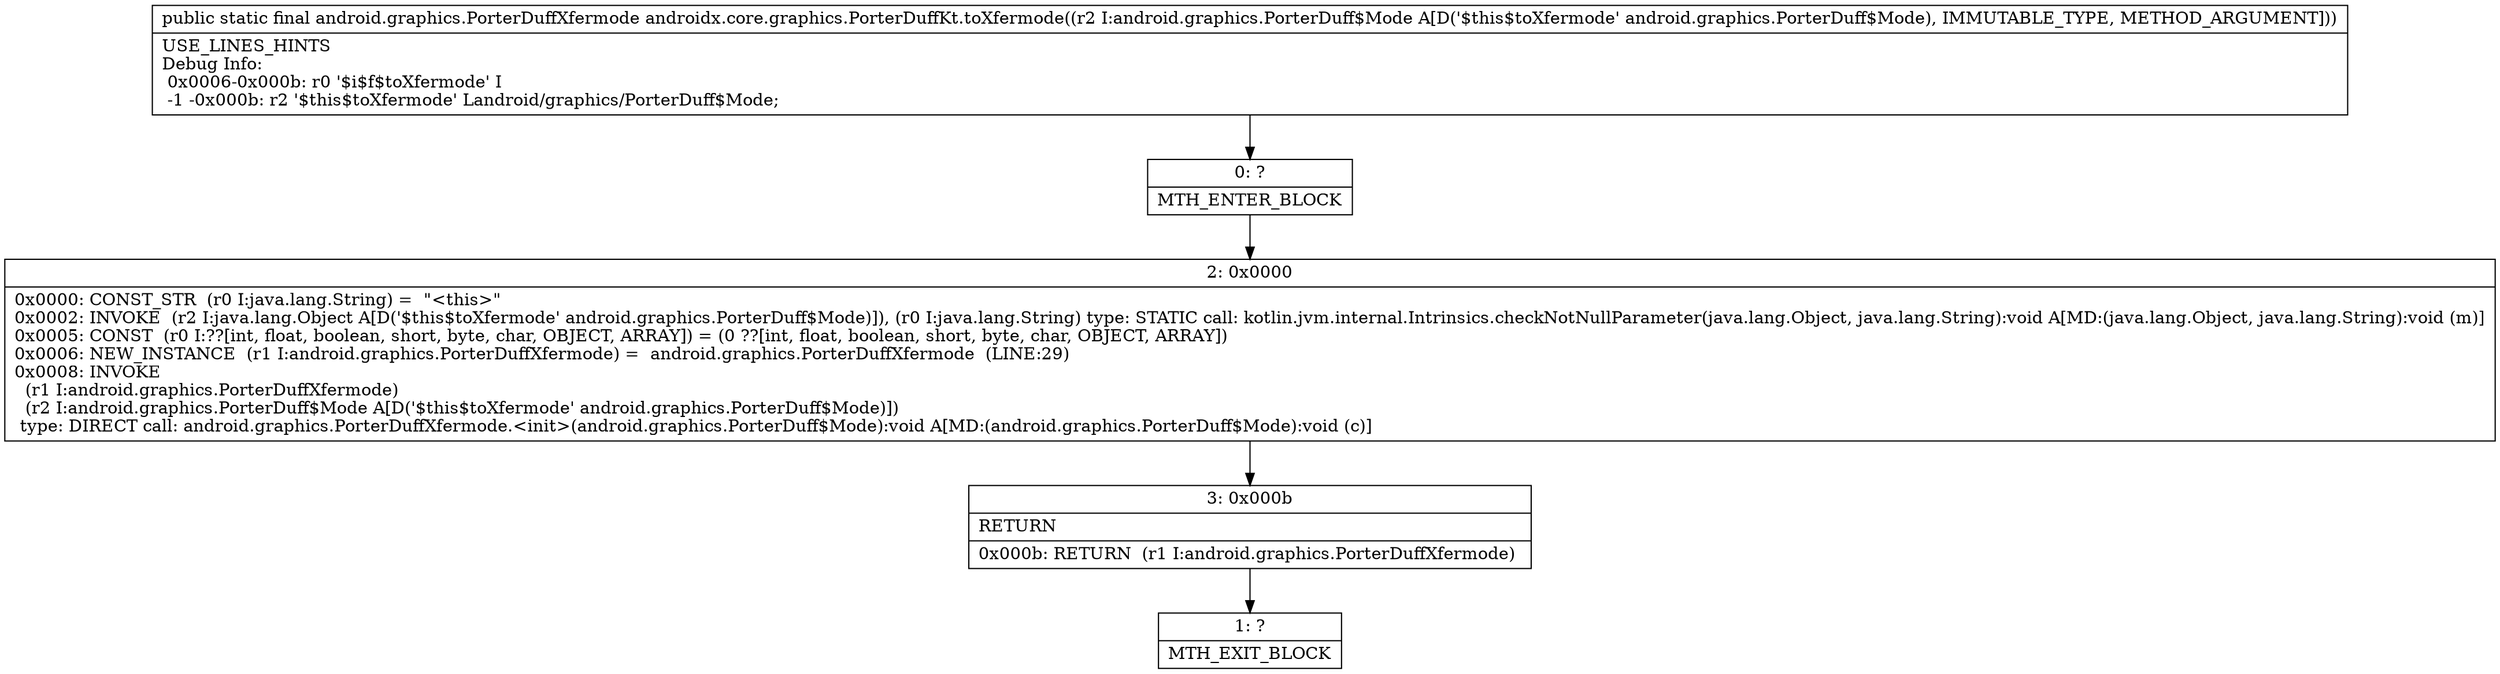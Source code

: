 digraph "CFG forandroidx.core.graphics.PorterDuffKt.toXfermode(Landroid\/graphics\/PorterDuff$Mode;)Landroid\/graphics\/PorterDuffXfermode;" {
Node_0 [shape=record,label="{0\:\ ?|MTH_ENTER_BLOCK\l}"];
Node_2 [shape=record,label="{2\:\ 0x0000|0x0000: CONST_STR  (r0 I:java.lang.String) =  \"\<this\>\" \l0x0002: INVOKE  (r2 I:java.lang.Object A[D('$this$toXfermode' android.graphics.PorterDuff$Mode)]), (r0 I:java.lang.String) type: STATIC call: kotlin.jvm.internal.Intrinsics.checkNotNullParameter(java.lang.Object, java.lang.String):void A[MD:(java.lang.Object, java.lang.String):void (m)]\l0x0005: CONST  (r0 I:??[int, float, boolean, short, byte, char, OBJECT, ARRAY]) = (0 ??[int, float, boolean, short, byte, char, OBJECT, ARRAY]) \l0x0006: NEW_INSTANCE  (r1 I:android.graphics.PorterDuffXfermode) =  android.graphics.PorterDuffXfermode  (LINE:29)\l0x0008: INVOKE  \l  (r1 I:android.graphics.PorterDuffXfermode)\l  (r2 I:android.graphics.PorterDuff$Mode A[D('$this$toXfermode' android.graphics.PorterDuff$Mode)])\l type: DIRECT call: android.graphics.PorterDuffXfermode.\<init\>(android.graphics.PorterDuff$Mode):void A[MD:(android.graphics.PorterDuff$Mode):void (c)]\l}"];
Node_3 [shape=record,label="{3\:\ 0x000b|RETURN\l|0x000b: RETURN  (r1 I:android.graphics.PorterDuffXfermode) \l}"];
Node_1 [shape=record,label="{1\:\ ?|MTH_EXIT_BLOCK\l}"];
MethodNode[shape=record,label="{public static final android.graphics.PorterDuffXfermode androidx.core.graphics.PorterDuffKt.toXfermode((r2 I:android.graphics.PorterDuff$Mode A[D('$this$toXfermode' android.graphics.PorterDuff$Mode), IMMUTABLE_TYPE, METHOD_ARGUMENT]))  | USE_LINES_HINTS\lDebug Info:\l  0x0006\-0x000b: r0 '$i$f$toXfermode' I\l  \-1 \-0x000b: r2 '$this$toXfermode' Landroid\/graphics\/PorterDuff$Mode;\l}"];
MethodNode -> Node_0;Node_0 -> Node_2;
Node_2 -> Node_3;
Node_3 -> Node_1;
}

